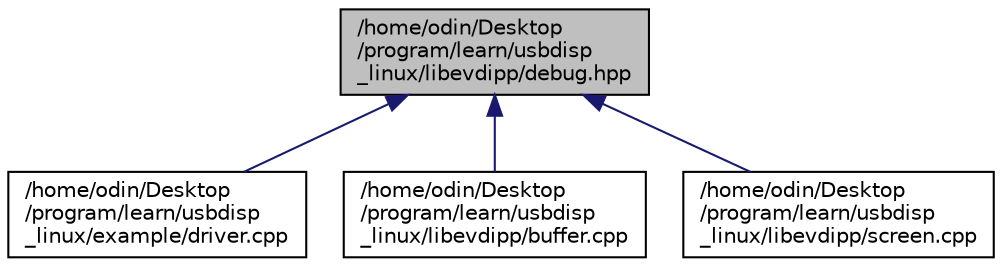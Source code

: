 digraph "/home/odin/Desktop/program/learn/usbdisp_linux/libevdipp/debug.hpp"
{
 // LATEX_PDF_SIZE
  edge [fontname="Helvetica",fontsize="10",labelfontname="Helvetica",labelfontsize="10"];
  node [fontname="Helvetica",fontsize="10",shape=record];
  Node1 [label="/home/odin/Desktop\l/program/learn/usbdisp\l_linux/libevdipp/debug.hpp",height=0.2,width=0.4,color="black", fillcolor="grey75", style="filled", fontcolor="black",tooltip=" "];
  Node1 -> Node2 [dir="back",color="midnightblue",fontsize="10",style="solid",fontname="Helvetica"];
  Node2 [label="/home/odin/Desktop\l/program/learn/usbdisp\l_linux/example/driver.cpp",height=0.2,width=0.4,color="black", fillcolor="white", style="filled",URL="$driver_8cpp.html",tooltip=" "];
  Node1 -> Node3 [dir="back",color="midnightblue",fontsize="10",style="solid",fontname="Helvetica"];
  Node3 [label="/home/odin/Desktop\l/program/learn/usbdisp\l_linux/libevdipp/buffer.cpp",height=0.2,width=0.4,color="black", fillcolor="white", style="filled",URL="$buffer_8cpp.html",tooltip=" "];
  Node1 -> Node4 [dir="back",color="midnightblue",fontsize="10",style="solid",fontname="Helvetica"];
  Node4 [label="/home/odin/Desktop\l/program/learn/usbdisp\l_linux/libevdipp/screen.cpp",height=0.2,width=0.4,color="black", fillcolor="white", style="filled",URL="$screen_8cpp.html",tooltip=" "];
}

